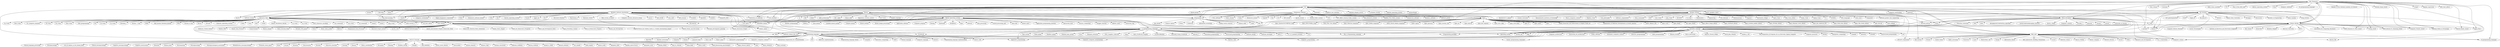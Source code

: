 digraph {
"Ken_Thompson" -> "Unix"
"Dennis_Ritchie" -> "Unix"
"Brian_Kernighan" -> "Unix"
"Douglas_McIlroy" -> "Unix"
"Joe_Ossanna" -> "Unix"
"Bell_Labs" -> "Unix"
"Berkeley_Software_Distribution" -> "Unix"
"Illumos" -> "Unix"
"Research_Unix" -> "Unix"
"Unix" -> "PDP"
"Joe_Ossanna" -> "PDP"
"Berkeley_Software_Distribution" -> "PDP"
"Research_Unix" -> "PDP"
"Unix" -> "Programmer"
"Douglas_McIlroy" -> "Programmer"
"Berkeley_Software_Distribution" -> "Programmer"
"Illumos" -> "Programmer"
"Unix" -> "Ken_Thompson"
"Dennis_Ritchie" -> "Ken_Thompson"
"Brian_Kernighan" -> "Ken_Thompson"
"Joe_Ossanna" -> "Ken_Thompson"
"Unix" -> "Dennis_Ritchie"
"Ken_Thompson" -> "Dennis_Ritchie"
"Brian_Kernighan" -> "Dennis_Ritchie"
"Joe_Ossanna" -> "Dennis_Ritchie"
"C_(programming_language)" -> "Dennis_Ritchie"
"Unix" -> "Brian_Kernighan"
"Joe_Ossanna" -> "Brian_Kernighan"
"Unix" -> "Douglas_McIlroy"
"Unix" -> "Joe_Ossanna"
"Unix" -> "Bell_Labs"
"Ken_Thompson" -> "Bell_Labs"
"Dennis_Ritchie" -> "Bell_Labs"
"Brian_Kernighan" -> "Bell_Labs"
"Joe_Ossanna" -> "Bell_Labs"
"C_(programming_language)" -> "Bell_Labs"
"Berkeley_Software_Distribution" -> "Bell_Labs"
"Research_Unix" -> "Bell_Labs"
"Unix" -> "Programming_language"
"Brian_Kernighan" -> "Programming_language"
"C_(programming_language)" -> "Programming_language"
"Berkeley_Software_Distribution" -> "Programming_language"
"Illumos" -> "Programming_language"
"Unix" -> "C_(programming_language)"
"Ken_Thompson" -> "C_(programming_language)"
"Dennis_Ritchie" -> "C_(programming_language)"
"Brian_Kernighan" -> "C_(programming_language)"
"Joe_Ossanna" -> "C_(programming_language)"
"Programming_language" -> "C_(programming_language)"
"Berkeley_Software_Distribution" -> "C_(programming_language)"
"Illumos" -> "C_(programming_language)"
"Unix" -> "Assembly_language"
"Joe_Ossanna" -> "Assembly_language"
"Unix" -> "Proprietary_software"
"Unix" -> "Berkeley_Software_Distribution"
"Unix" -> "Illumos"
"Unix" -> "Open"
"Proprietary_software" -> "Open"
"Berkeley_Software_Distribution" -> "Open"
"Illumos" -> "Open"
"Unix" -> "Research_Unix"
"Berkeley_Software_Distribution" -> "Research_Unix"
"Unix" -> "Natural_language"
"Programming_language" -> "Natural_language"
"Berkeley_Software_Distribution" -> "Natural_language"
"Illumos" -> "Natural_language"
"Unix" -> "Kernel_(operating_system)"
"Berkeley_Software_Distribution" -> "Kernel_(operating_system)"
"Illumos" -> "Kernel_(operating_system)"
"Unix" -> "Monolithic_kernel"
"Berkeley_Software_Distribution" -> "Monolithic_kernel"
"Kernel_(operating_system)" -> "Monolithic_kernel"
"Unix" -> "Microkernel"
"Kernel_(operating_system)" -> "Microkernel"
"Unix" -> "Hybrid_kernel"
"Unix" -> "Multics"
"Ken_Thompson" -> "Multics"
"Dennis_Ritchie" -> "Multics"
"Joe_Ossanna" -> "Multics"
"Unix" -> "User_interface"
"Berkeley_Software_Distribution" -> "User_interface"
"Unix" -> "Command"
"Unix" -> "Graphical_user_interface"
"Unix" -> "Wayland_(display_server)"
"Unix" -> "X_Window_System"
"Unix" -> "Android_(operating_system)"
"Unix" -> "SurfaceFlinger"
"Unix" -> "MacOS"
"Berkeley_Software_Distribution" -> "MacOS"
"Unix" -> "Quartz_(graphics_layer)"
"Unix" -> "Software_license"
"Berkeley_Software_Distribution" -> "Software_license"
"Unix" -> "Free_software"
"Proprietary_software" -> "Free_software"
"Unix" -> "Computer_multitasking"
"Unix" -> "Multiuser"
"Unix" -> "Operating_system"
"Dennis_Ritchie" -> "Operating_system"
"Joe_Ossanna" -> "Operating_system"
"C_(programming_language)" -> "Operating_system"
"Assembly_language" -> "Operating_system"
"Berkeley_Software_Distribution" -> "Operating_system"
"Kernel_(operating_system)" -> "Operating_system"
"Unix" -> "AT%26T_Corporation"
"Bell_Labs" -> "AT%26T_Corporation"
"Unix" -> "Bell_System"
"Bell_Labs" -> "Bell_System"
"Unix" -> "License"
"Unix" -> "University_of_California"
"Ken_Thompson" -> "University_of_California"
"Berkeley_Software_Distribution" -> "University_of_California"
"Unix" -> "Microsoft"
"Unix" -> "Xenix"
"Unix" -> "Sun_Microsystems"
"Berkeley_Software_Distribution" -> "Sun_Microsystems"
"Unix" -> "SunOS"
"Berkeley_Software_Distribution" -> "SunOS"
"Unix" -> "Solaris_(opera"
"PDP" -> "Solaris_(opera"
"PDP" -> "Packet_Data_Protocol"
"PDP" -> "Connectionism"
"PDP" -> "Plasma_display"
"PDP" -> "Policy_Decision_Point"
"PDP" -> "Portable_DVD_player"
"PDP" -> "Power"
"PDP" -> "Power_delay_profile"
"PDP" -> "RRDtool"
"PDP" -> "Programmed_Data_Processor"
"PDP" -> "Microsoft_Project_Server"
"PDP" -> "XACML_PDP"
"PDP" -> "PDP%E2%80%93Laban"
"PDP" -> "Jammu_and_Kashmir_Peoples_Democratic_Party"
"PDP" -> "Democratic_Renewal_Party_(Indonesia)"
"PDP" -> "Islamic_Party_(Egypt)"
"PDP" -> "Party_for_Democratic_Prosperity"
"PDP" -> "Peace_and_Development_Party"
"PDP" -> "Papua_Presidium_Council"
"PDP" -> "Party_of_Democratic_Progress"
"PDP" -> "Bosnia_and_Herzegovina"
"PDP" -> "Capit%C3%A1n_de_Corbeta_Carlos_A._Curbelo_International_Airport"
"PDP" -> "Pacific_Drums_and_Percussion"
"PDP" -> "Personal_development_planning"
"PDP" -> "Plastic_Disclosure_Project"
"PDP" -> "Medicare_(United_States)"
"PDP" -> "Walther_PDP"
"Programmer" -> "Coding_(social_sciences)"
"Programmer" -> "Clinical_coder"
"Programmer" -> "Coder"
"Programmer" -> "Talk"
"Proprietary_software" -> "Talk"
"Illumos" -> "Talk"
"Programmer" -> "Jean_Bartik"
"Programmer" -> "Frances_Spence"
"Programmer" -> "ENIAC"
"Programmer" -> "Profession"
"Programmer" -> "Information_technology"
"Ken_Thompson" -> "New_Orleans"
"Ken_Thompson" -> "Louisiana"
"Ken_Thompson" -> "B_(programming_language)"
"Dennis_Ritchie" -> "B_(programming_language)"
"Bell_Labs" -> "B_(programming_language)"
"Ken_Thompson" -> "Belle_(chess_machine)"
"Ken_Thompson" -> "UTF"
"Ken_Thompson" -> "Plan_9_from_Bell_Labs"
"Ken_Thompson" -> "Inferno_(operating_system)"
"Ken_Thompson" -> "Grep"
"Ken_Thompson" -> "Endgame_tablebase"
"Ken_Thompson" -> "Go_(programming_language)"
"Ken_Thompson" -> "IEEE_Emanuel_R._Piore_Award"
"Dennis_Ritchie" -> "IEEE_Emanuel_R._Piore_Award"
"Ken_Thompson" -> "Turing_Award"
"Dennis_Ritchie" -> "Turing_Award"
"Ken_Thompson" -> "Member_of_the_National_Academy_of_Sciences"
"Ken_Thompson" -> "IEEE_Richard_W._Hamming_Medal"
"Dennis_Ritchie" -> "IEEE_Richard_W._Hamming_Medal"
"Ken_Thompson" -> "Computer_Pioneer_Award"
"Dennis_Ritchie" -> "Computer_Pioneer_Award"
"Ken_Thompson" -> "National_Medal_of_Technology"
"Dennis_Ritchie" -> "National_Medal_of_Technology"
"Ken_Thompson" -> "Tsutomu_Kanai_Award"
"Ken_Thompson" -> "Harold_Pender_Award"
"Dennis_Ritchie" -> "Harold_Pender_Award"
"Ken_Thompson" -> "Japan_Prize"
"Dennis_Ritchie" -> "Japan_Prize"
"Ken_Thompson" -> "Computer_science"
"Dennis_Ritchie" -> "Computer_science"
"Brian_Kernighan" -> "Computer_science"
"Douglas_McIlroy" -> "Computer_science"
"Programming_language" -> "Computer_science"
"Ken_Thompson" -> "Google"
"Ken_Thompson" -> "Regular_expression"
"Ken_Thompson" -> "QED_(text_editor)"
"Ken_Thompson" -> "Ed_(text_editor)"
"Research_Unix" -> "Ed_(text_editor)"
"Dennis_Ritchie" -> "Bronxville"
"Dennis_Ritchie" -> "Berkeley_Heights"
"Dennis_Ritchie" -> "Harvard_University"
"Dennis_Ritchie" -> "ALTRAN"
"Douglas_McIlroy" -> "ALTRAN"
"Dennis_Ritchie" -> "BCPL"
"Dennis_Ritchie" -> "Computer_History_Museum"
"Dennis_Ritchie" -> "Lucent_Technologies"
"Dennis_Ritchie" -> "Association_for_Computing_Machinery"
"Joe_Ossanna" -> "Association_for_Computing_Machinery"
"Dennis_Ritchie" -> "Institute_of_Electrical_and_Electronics_Engineers"
"Dennis_Ritchie" -> "Bill_Clinton"
"Brian_Kernighan" -> "Toronto"
"Brian_Kernighan" -> "Ontario"
"Brian_Kernighan" -> "University_of_Toronto"
"Brian_Kernighan" -> "Princeton_University"
"Brian_Kernighan" -> "AWK"
"Brian_Kernighan" -> "AMPL"
"Brian_Kernighan" -> "Kernighan%E2%80%93Lin_algorithm"
"Brian_Kernighan" -> "Lin%E2%80%93Kernighan_heuristic"
"Brian_Kernighan" -> "The_C_Programming_Language"
"C_(programming_language)" -> "The_C_Programming_Language"
"Brian_Kernighan" -> "Thesis"
"Douglas_McIlroy" -> "Thesis"
"Brian_Kernighan" -> "Doctoral_advisor"
"Douglas_McIlroy" -> "Doctoral_advisor"
"Brian_Kernighan" -> "David_J._Malan"
"Brian_Kernighan" -> "Computer_scientist"
"Brian_Kernighan" -> "Troff"
"Joe_Ossanna" -> "Troff"
"Brian_Kernighan" -> "K%26R_C"
"Brian_Kernighan" -> "Heuristic"
"Douglas_McIlroy" -> "Cornell_University"
"Douglas_McIlroy" -> "Massachusetts_Institute_of_Technology"
"Douglas_McIlroy" -> "Macro_(computer_science)"
"Douglas_McIlroy" -> "Pipeline_(Unix)"
"Douglas_McIlroy" -> "Unix_philosophy"
"Douglas_McIlroy" -> "Software_componentry"
"Douglas_McIlroy" -> "Echo_(command)"
"Douglas_McIlroy" -> "Diff"
"Douglas_McIlroy" -> "Sort_(Unix)"
"Douglas_McIlroy" -> "Join_(Unix)"
"Douglas_McIlroy" -> "RUNOFF"
"Douglas_McIlroy" -> "Tr_(Unix)"
"Douglas_McIlroy" -> "Unix_manual"
"Research_Unix" -> "Unix_manual"
"Douglas_McIlroy" -> "Mathematics"
"Douglas_McIlroy" -> "Engineering"
"Douglas_McIlroy" -> "Eric_Reissner"
"Douglas_McIlroy" -> "Mathematician"
"Douglas_McIlroy" -> "Engineer"
"Douglas_McIlroy" -> "Dartmouth_College"
"Douglas_McIlroy" -> "Spell_(Unix)"
"Douglas_McIlroy" -> "Join_(Unix_utility)"
"Douglas_McIlroy" -> "Graph_(Unix)"
"Douglas_McIlroy" -> "Speak_(Unix)"
"Douglas_McIlroy" -> "General"
"Programming_language" -> "General"
"Douglas_McIlroy" -> "PL"
"Douglas_McIlroy" -> "SNOBOL"
"Douglas_McIlroy" -> "TMG_(language)"
"Douglas_McIlroy" -> "C%2B%2B"
"C_(programming_language)" -> "C%2B%2B"
"Douglas_McIlroy" -> "Code_reuse"
"Douglas_McIlroy" -> "Component"
"Douglas_McIlroy" -> "Software_product_line_engineering"
"Douglas_McIlroy" -> "Bachelor%27s_degree"
"Joe_Ossanna" -> "Detroit"
"Joe_Ossanna" -> "Wayne_State_University"
"Joe_Ossanna" -> "Michigan"
"Joe_Ossanna" -> "Morristown"
"Joe_Ossanna" -> "Murray_Hill"
"Bell_Labs" -> "Murray_Hill"
"Joe_Ossanna" -> "Bachelor_of_Engineering"
"Joe_Ossanna" -> "Rudd_Canaday"
"Joe_Ossanna" -> "Doug_McIlroy"
"Joe_Ossanna" -> "CAT_(phototypesetter)"
"Joe_Ossanna" -> "Nroff"
"Joe_Ossanna" -> "Sigma_Xi"
"Joe_Ossanna" -> "Tau_Beta_Pi"
"Bell_Labs" -> "Bell_Laboratories_Building_(Manhattan)"
"Bell_Labs" -> "Lucent"
"Bell_Labs" -> "Material_science"
"Bell_Labs" -> "Marcus_Weldon"
"Bell_Labs" -> "Parent_company"
"Bell_Labs" -> "Western_Electric"
"Bell_Labs" -> "Alcatel"
"Bell_Labs" -> "Nokia"
"Bell_Labs" -> "Research_and_development"
"Bell_Labs" -> "S.A._(corporation)"
"Bell_Labs" -> "Finland"
"Bell_Labs" -> "United_States"
"Bell_Labs" -> "Radio_astronomy"
"Bell_Labs" -> "Transistor"
"Bell_Labs" -> "Laser"
"Bell_Labs" -> "Photovoltaic_cell"
"Bell_Labs" -> "Charge"
"Bell_Labs" -> "Information_theory"
"Programming_language" -> "Source_code"
"Assembly_language" -> "Source_code"
"Berkeley_Software_Distribution" -> "Source_code"
"Programming_language" -> "Comment_(computer_programming)"
"Assembly_language" -> "Comment_(computer_programming)"
"Programming_language" -> "Compiled"
"Programming_language" -> "Execution_(computing)"
"Programming_language" -> "%22Hello"
"Programming_language" -> "Formal_language"
"Programming_language" -> "Machine_code"
"Assembly_language" -> "Machine_code"
"Programming_language" -> "Computer_language"
"Programming_language" -> "Computer_programming"
"Assembly_language" -> "Computer_programming"
"Programming_language" -> "Algorithm"
"Programming_language" -> "Machine_instruction"
"Programming_language" -> "Computer"
"Programming_language" -> "Domain"
"Programming_language" -> "Jacquard_loom"
"Programming_language" -> "Music_box"
"Programming_language" -> "Player_piano"
"Programming_language" -> "Imperative_programming"
"C_(programming_language)" -> "Imperative_programming"
"Assembly_language" -> "Imperative_programming"
"Programming_language" -> "Declarative_programming"
"Programming_language" -> "Syntax_(programming_languages)"
"Assembly_language" -> "Syntax_(programming_languages)"
"Programming_language" -> "Semantics_(computer_science)"
"Programming_language" -> "International_Organization_for_Standardization"
"Programming_language" -> "Perl"
"Programming_language" -> "Programming_language_implementation"
"C_(programming_language)" -> "Programming_language_implementation"
"Programming_language" -> "Reference_implementation"
"Programming_language" -> "Programming_language_theory"
"C_(programming_language)" -> "Programming_paradigm"
"Assembly_language" -> "Programming_paradigm"
"C_(programming_language)" -> "Multi"
"Research_Unix" -> "Multi"
"C_(programming_language)" -> "Procedural_programming"
"C_(programming_language)" -> "Structured_programming"
"C_(programming_language)" -> "Software_design"
"C_(programming_language)" -> "Software_developer"
"C_(programming_language)" -> "ANSI_C"
"C_(programming_language)" -> "Software_release_life_cycle"
"Berkeley_Software_Distribution" -> "Software_release_life_cycle"
"C_(programming_language)" -> "C17_(C_standard_revision)"
"C_(programming_language)" -> "C2x"
"C_(programming_language)" -> "Type_system"
"C_(programming_language)" -> "Weak_typing"
"C_(programming_language)" -> "Manifest_typing"
"C_(programming_language)" -> "Nominal_type_system"
"C_(programming_language)" -> "Cross"
"C_(programming_language)" -> "Filename_extension"
"C_(programming_language)" -> "GNU_Compiler_Collection"
"C_(programming_language)" -> "Clang"
"C_(programming_language)" -> "Intel_C%2B%2B_Compiler"
"C_(programming_language)" -> "C%2B%2BBuilder"
"C_(programming_language)" -> "Microsoft_Visual_C%2B%2B"
"C_(programming_language)" -> "Watcom_C"
"Assembly_language" -> "Motorola"
"Assembly_language" -> "MC6800"
"Assembly_language" -> "Unstructured_programming"
"Assembly_language" -> "Low"
"Assembly_language" -> "Computer_architecture"
"Assembly_language" -> "Instruction_set_architecture"
"Assembly_language" -> "Utility_software"
"Assembly_language" -> "Statement_(computer_science)"
"Assembly_language" -> "Directive_(programming)"
"Assembly_language" -> "Label_(programming)"
"Assembly_language" -> "Memory_location"
"Assembly_language" -> "Macro_instruction"
"Assembly_language" -> "Maurice_Vincent_Wilkes"
"Assembly_language" -> "David_John_Wheeler"
"Assembly_language" -> "Stanley_J._Gill"
"Assembly_language" -> "The_Preparation_of_Programs_for_an_Electronic_Digital_Computer"
"Assembly_language" -> "Computer_processor"
"Assembly_language" -> "System_call"
"Kernel_(operating_system)" -> "System_call"
"Assembly_language" -> "High"
"Kernel_(operating_system)" -> "High"
"Assembly_language" -> "Porting"
"Assembly_language" -> "Interpreter_(computing)"
"Assembly_language" -> "Compiler"
"Proprietary_software" -> "Commercial_software"
"Proprietary_software" -> "Business_software"
"Proprietary_software" -> "Software_patent"
"Proprietary_software" -> "Public_domain"
"Proprietary_software" -> "Public"
"Proprietary_software" -> "Permissive_license"
"Proprietary_software" -> "Copyleft"
"Proprietary_software" -> "Non"
"Proprietary_software" -> "CC0"
"Proprietary_software" -> "MIT_license"
"Proprietary_software" -> "Apache_license"
"Proprietary_software" -> "Mozilla_Public_License"
"Proprietary_software" -> "GPL"
"Proprietary_software" -> "GNU_Affero_General_Public_License"
"Proprietary_software" -> "Java_Research_License"
"Proprietary_software" -> "Aladdin_Free_Public_License"
"Berkeley_Software_Distribution" -> "Blue_Screen_of_Death"
"Berkeley_Software_Distribution" -> "Computer_Systems_Research_Group"
"Berkeley_Software_Distribution" -> "Source"
"Berkeley_Software_Distribution" -> "VAX"
"Research_Unix" -> "VAX"
"Berkeley_Software_Distribution" -> "Intel_80386"
"Berkeley_Software_Distribution" -> "User_space"
"Kernel_(operating_system)" -> "User_space"
"Berkeley_Software_Distribution" -> "Unix_shell"
"Berkeley_Software_Distribution" -> "BSD_licenses"
"Berkeley_Software_Distribution" -> "FreeBSD"
"Berkeley_Software_Distribution" -> "OpenBSD"
"Berkeley_Software_Distribution" -> "NetBSD"
"Berkeley_Software_Distribution" -> "DragonFly_BSD"
"Berkeley_Software_Distribution" -> "Computer_workstation"
"Berkeley_Software_Distribution" -> "Digital_Equipment_Corporation"
"Berkeley_Software_Distribution" -> "Ultrix"
"Berkeley_Software_Distribution" -> "Permissive_software_license"
"Berkeley_Software_Distribution" -> "SVR4"
"Berkeley_Software_Distribution" -> "OSF"
"Berkeley_Software_Distribution" -> "Darwin_(operating_system)"
"Berkeley_Software_Distribution" -> "TrueOS"
"Berkeley_Software_Distribution" -> "Apple_Inc."
"Berkeley_Software_Distribution" -> "IOS"
"Berkeley_Software_Distribution" -> "Microsoft_Windows"
"Berkeley_Software_Distribution" -> "PlayStation_4"
"Berkeley_Software_Distribution" -> "Nintendo_Switch"
"Illumos" -> "UNIX_System_V"
"Research_Unix" -> "UNIX_System_V"
"Illumos" -> "Binary_blob"
"Illumos" -> "Repository_(version_control)"
"Illumos" -> "Q2274332"
"Illumos" -> "English_language"
"Illumos" -> "IA"
"Illumos" -> "X86"
"Illumos" -> "SPARC"
"Illumos" -> "ARM_architecture"
"Illumos" -> "DEC_Alpha"
"Open" -> "Open_(band)"
"Open" -> "The_Open_(band)"
"Open" -> "Open_(Blues_Image_album)"
"Open" -> "Open_(Gotthard_album)"
"Open" -> "Open_(Cowboy_Junkies_album)"
"Open" -> "Open_(YFriday_album)"
"Open" -> "Open_(Shaznay_Lewis_album)"
"Open" -> "Open_(Jon_Anderson_EP)"
"Open" -> "Open_(Stick_Men_album)"
"Open" -> "Open_(The_Necks_album)"
"Open" -> "Julie_Driscoll"
"Open" -> "Steve_Hillage"
"Open" -> "Open_(Queensr%C3%BFche_song)"
"Open" -> "Open_(M%C3%BDa_song)"
"Open" -> "Wish_(The_Cure_album)"
"Open" -> "Open_(Mexican_magazine)"
"Open" -> "Open_(Indian_magazine)"
"Open" -> "OPEN_(North_Dakota_magazine)"
"Open" -> "Andre_Agassi"
"Open" -> "Open_(process)"
"Open" -> "Open_(system_call)"
"Open" -> "Open_set"
"Open" -> "Open_interval"
"Open" -> "Open_line_segment"
"Open" -> "Open_(2011_film)"
"Open" -> "Open_(2019_film)"
"Open" -> "Open_TV"
"Open" -> "Open_(sport)"
"Open" -> "Open...."
"Open" -> "Online_Protection_and_Enforcement_of_Digital_Trade_Act"
"Open" -> "Organization_of_Pakistani_Entrepreneurs_of_North_America"
"Open" -> "OPEN_Alliance_SIG"
"Open" -> "Open_Cycle"
"Research_Unix" -> "Interdata_7"
"Research_Unix" -> "Version_7_Unix"
"Research_Unix" -> "SIMH"
"Research_Unix" -> "Bell_System_Technical_Journal"
"Research_Unix" -> "PWB"
"Research_Unix" -> "Version_8_Unix"
"Research_Unix" -> "Retcon"
"Research_Unix" -> "AT%26T"
"Research_Unix" -> "Coherent_(operating_system)"
"Research_Unix" -> "Minix"
"Research_Unix" -> "Linux"
"Research_Unix" -> "BSD"
"Research_Unix" -> "Usenet"
"Research_Unix" -> "Dennis_MacAlistair_Ritchie"
"Research_Unix" -> "Ar_(Unix)"
"Research_Unix" -> "As_(Unix)"
"Research_Unix" -> "BCD_(character_encoding)"
"Research_Unix" -> "Cal_(command)"
"Research_Unix" -> "Cat_(Unix)"
"Research_Unix" -> "Cd_(command)"
"Research_Unix" -> "Chmod"
"Research_Unix" -> "Chown"
"Research_Unix" -> "Cmp_(Unix)"
"Research_Unix" -> "Cp_(Unix)"
"Research_Unix" -> "Date_(Unix)"
"Research_Unix" -> "Dc_(computer_program)"
"Research_Unix" -> "Df_(Unix)"
"Research_Unix" -> "Du_(Unix)"
"Research_Unix" -> "Find_(Unix)"
"Research_Unix" -> "Glob_(programming)"
"Research_Unix" -> "Init"
"Research_Unix" -> "Ld_(Unix)"
"Research_Unix" -> "Ln_(Unix)"
"Natural_language" -> "Natural_language_processing"
"Natural_language" -> "Neuropsychology"
"Natural_language" -> "List_of_regions_in_the_human_brain"
"Natural_language" -> "Clinical_neuropsychology"
"Natural_language" -> "Cognitive_neuropsychology"
"Natural_language" -> "Cognitive_neuroscience"
"Natural_language" -> "Dementia"
"Natural_language" -> "Human_brain"
"Natural_language" -> "Neuroanatomy"
"Natural_language" -> "Neurophysiology"
"Natural_language" -> "Neuropsychological_assessment"
"Natural_language" -> "Rehabilitation_(neuropsychology)"
"Natural_language" -> "Traumatic_brain_injury"
"Natural_language" -> "Brain"
"Natural_language" -> "Arousal"
"Natural_language" -> "Attention"
"Natural_language" -> "Consciousness"
"Natural_language" -> "Decision"
"Natural_language" -> "Executive_functions"
"Natural_language" -> "Learning"
"Natural_language" -> "Memory"
"Natural_language" -> "Motor_coordination"
"Natural_language" -> "Perception"
"Natural_language" -> "Planning"
"Natural_language" -> "Problem_solving"
"Natural_language" -> "Thought"
"Natural_language" -> "Alan_Baddeley"
"Natural_language" -> "Arthur_Lester_Benton"
"Natural_language" -> "David_Bohm"
"Natural_language" -> "Antonio_Damasio"
"Natural_language" -> "Phineas_Gage"
"Natural_language" -> "Norman_Geschwind"
"Natural_language" -> "Elkhonon_Goldberg"
"Natural_language" -> "Patricia_Goldman"
"Natural_language" -> "Donald_O._Hebb"
"Natural_language" -> "Kenneth_Heilman"
"Natural_language" -> "Eric_Kandel"
"Natural_language" -> "Edith_Kaplan"
"Natural_language" -> "Muriel_Lezak"
"Natural_language" -> "Benjamin_Libet"
"Natural_language" -> "Rodolfo_Llin%C3%A1s"
"Natural_language" -> "Alexander_Luria"
"Natural_language" -> "Brenda_Milner"
"Natural_language" -> "Karl_H._Pribram"
"Natural_language" -> "Pasko_Rakic"
"Natural_language" -> "Oliver_Sacks"
"Natural_language" -> "Mark_Rosenzweig_(psychologist)"
"Natural_language" -> "Roger_Wolcott_Sperry"
"Natural_language" -> "Hans"
"Natural_language" -> "Henry_Molaison"
"Natural_language" -> "Kent_Cochrane"
"Kernel_(operating_system)" -> "Compute_kernel"
"Kernel_(operating_system)" -> "Kernel_method"
"Kernel_(operating_system)" -> "Kernel_(image_processing)"
"Kernel_(operating_system)" -> "Application_software"
"Kernel_(operating_system)" -> "Computer_program"
"Kernel_(operating_system)" -> "Booting"
"Kernel_(operating_system)" -> "Bootloader"
"Kernel_(operating_system)" -> "Peripheral"
"Kernel_(operating_system)" -> "Input"
"Kernel_(operating_system)" -> "Software"
"Kernel_(operating_system)" -> "Data_processing"
"Kernel_(operating_system)" -> "Central_processing_unit"
"Kernel_(operating_system)" -> "Hard_disk"
"Kernel_(operating_system)" -> "Kernel_space"
"Kernel_(operating_system)" -> "Application_programming_interface"
"Kernel_(operating_system)" -> "Abstraction_layer"
"Kernel_(operating_system)" -> "Process_(computing)"
"Kernel_(operating_system)" -> "Wrapper_function"
"Kernel_(operating_system)" -> "Address_space"
"Kernel_(operating_system)" -> "Protection_ring"
"Kernel_(operating_system)" -> "Modular_programming"
"Kernel_(operating_system)" -> "MINIX_3"
"Kernel_(operating_system)" -> "Linux_kernel"
"Kernel_(operating_system)" -> "Loadable_kernel_module"
}
